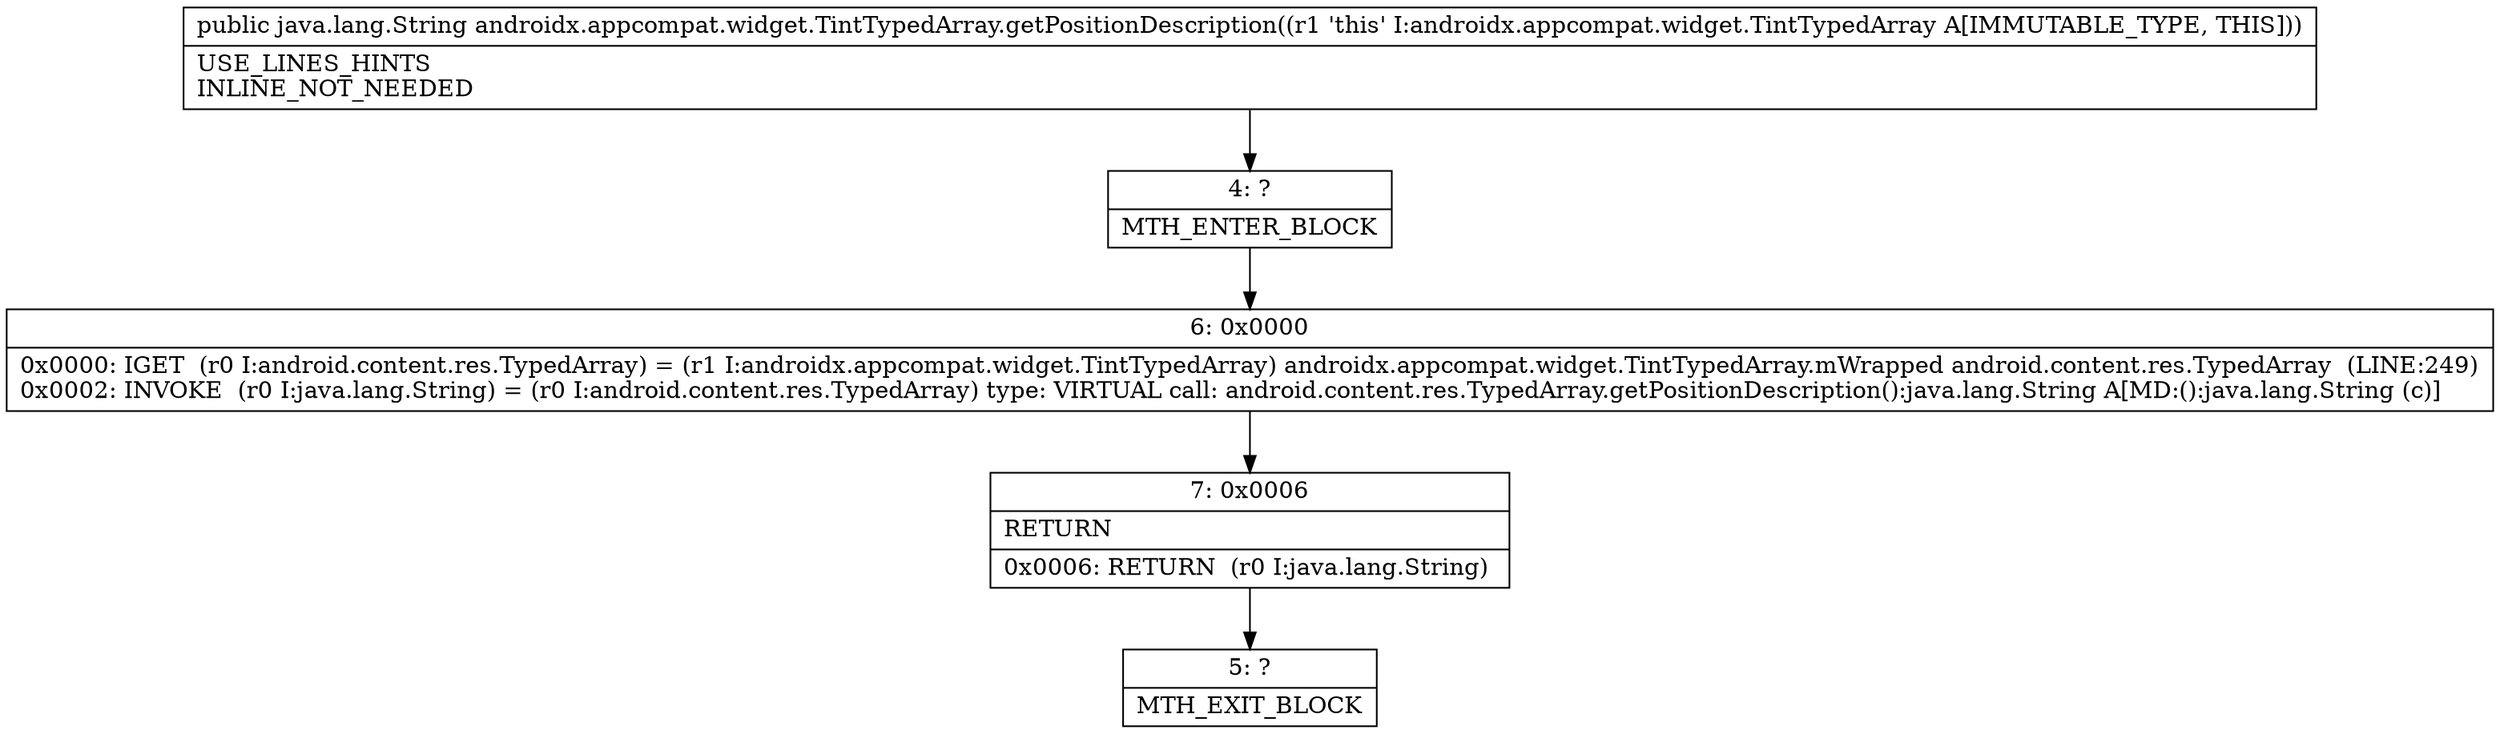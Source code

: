 digraph "CFG forandroidx.appcompat.widget.TintTypedArray.getPositionDescription()Ljava\/lang\/String;" {
Node_4 [shape=record,label="{4\:\ ?|MTH_ENTER_BLOCK\l}"];
Node_6 [shape=record,label="{6\:\ 0x0000|0x0000: IGET  (r0 I:android.content.res.TypedArray) = (r1 I:androidx.appcompat.widget.TintTypedArray) androidx.appcompat.widget.TintTypedArray.mWrapped android.content.res.TypedArray  (LINE:249)\l0x0002: INVOKE  (r0 I:java.lang.String) = (r0 I:android.content.res.TypedArray) type: VIRTUAL call: android.content.res.TypedArray.getPositionDescription():java.lang.String A[MD:():java.lang.String (c)]\l}"];
Node_7 [shape=record,label="{7\:\ 0x0006|RETURN\l|0x0006: RETURN  (r0 I:java.lang.String) \l}"];
Node_5 [shape=record,label="{5\:\ ?|MTH_EXIT_BLOCK\l}"];
MethodNode[shape=record,label="{public java.lang.String androidx.appcompat.widget.TintTypedArray.getPositionDescription((r1 'this' I:androidx.appcompat.widget.TintTypedArray A[IMMUTABLE_TYPE, THIS]))  | USE_LINES_HINTS\lINLINE_NOT_NEEDED\l}"];
MethodNode -> Node_4;Node_4 -> Node_6;
Node_6 -> Node_7;
Node_7 -> Node_5;
}

